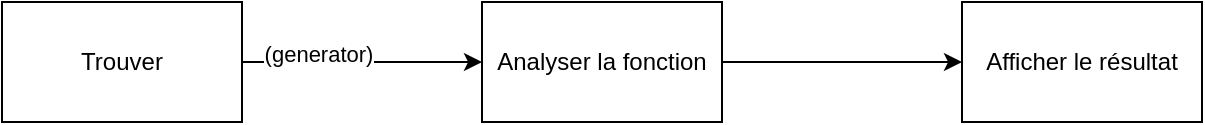 <mxfile version="25.0.2">
  <diagram name="Page-1" id="wTE1o5r4mKr-qkf2jaJI">
    <mxGraphModel dx="1420" dy="865" grid="1" gridSize="10" guides="1" tooltips="1" connect="1" arrows="1" fold="1" page="1" pageScale="1" pageWidth="827" pageHeight="1169" math="0" shadow="0">
      <root>
        <mxCell id="0" />
        <mxCell id="1" parent="0" />
        <mxCell id="9vr1X6mau_vPhgH4JwPO-3" value="" style="edgeStyle=orthogonalEdgeStyle;rounded=0;orthogonalLoop=1;jettySize=auto;html=1;" edge="1" parent="1" source="9vr1X6mau_vPhgH4JwPO-1" target="9vr1X6mau_vPhgH4JwPO-2">
          <mxGeometry relative="1" as="geometry" />
        </mxCell>
        <mxCell id="9vr1X6mau_vPhgH4JwPO-8" value="(generator)" style="edgeLabel;html=1;align=center;verticalAlign=middle;resizable=0;points=[];" vertex="1" connectable="0" parent="9vr1X6mau_vPhgH4JwPO-3">
          <mxGeometry x="-0.367" y="4" relative="1" as="geometry">
            <mxPoint as="offset" />
          </mxGeometry>
        </mxCell>
        <mxCell id="9vr1X6mau_vPhgH4JwPO-1" value="Trouver" style="rounded=0;whiteSpace=wrap;html=1;" vertex="1" parent="1">
          <mxGeometry x="40" y="200" width="120" height="60" as="geometry" />
        </mxCell>
        <mxCell id="9vr1X6mau_vPhgH4JwPO-5" value="" style="edgeStyle=orthogonalEdgeStyle;rounded=0;orthogonalLoop=1;jettySize=auto;html=1;" edge="1" parent="1" source="9vr1X6mau_vPhgH4JwPO-2" target="9vr1X6mau_vPhgH4JwPO-4">
          <mxGeometry relative="1" as="geometry" />
        </mxCell>
        <mxCell id="9vr1X6mau_vPhgH4JwPO-2" value="Analyser la fonction" style="rounded=0;whiteSpace=wrap;html=1;" vertex="1" parent="1">
          <mxGeometry x="280" y="200" width="120" height="60" as="geometry" />
        </mxCell>
        <mxCell id="9vr1X6mau_vPhgH4JwPO-4" value="Afficher le résultat" style="rounded=0;whiteSpace=wrap;html=1;" vertex="1" parent="1">
          <mxGeometry x="520" y="200" width="120" height="60" as="geometry" />
        </mxCell>
      </root>
    </mxGraphModel>
  </diagram>
</mxfile>
